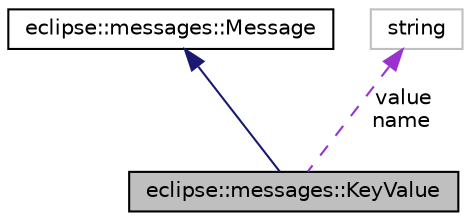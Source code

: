digraph G
{
  edge [fontname="Helvetica",fontsize="10",labelfontname="Helvetica",labelfontsize="10"];
  node [fontname="Helvetica",fontsize="10",shape=record];
  Node1 [label="eclipse::messages::KeyValue",height=0.2,width=0.4,color="black", fillcolor="grey75", style="filled" fontcolor="black"];
  Node2 -> Node1 [dir="back",color="midnightblue",fontsize="10",style="solid",fontname="Helvetica"];
  Node2 [label="eclipse::messages::Message",height=0.2,width=0.4,color="black", fillcolor="white", style="filled",URL="$structeclipse_1_1messages_1_1Message.html"];
  Node3 -> Node1 [dir="back",color="darkorchid3",fontsize="10",style="dashed",label=" value\nname" ,fontname="Helvetica"];
  Node3 [label="string",height=0.2,width=0.4,color="grey75", fillcolor="white", style="filled"];
}

